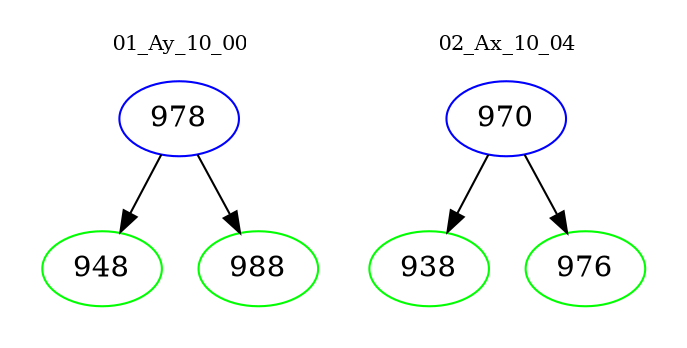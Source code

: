 digraph{
subgraph cluster_0 {
color = white
label = "01_Ay_10_00";
fontsize=10;
T0_978 [label="978", color="blue"]
T0_978 -> T0_948 [color="black"]
T0_948 [label="948", color="green"]
T0_978 -> T0_988 [color="black"]
T0_988 [label="988", color="green"]
}
subgraph cluster_1 {
color = white
label = "02_Ax_10_04";
fontsize=10;
T1_970 [label="970", color="blue"]
T1_970 -> T1_938 [color="black"]
T1_938 [label="938", color="green"]
T1_970 -> T1_976 [color="black"]
T1_976 [label="976", color="green"]
}
}
